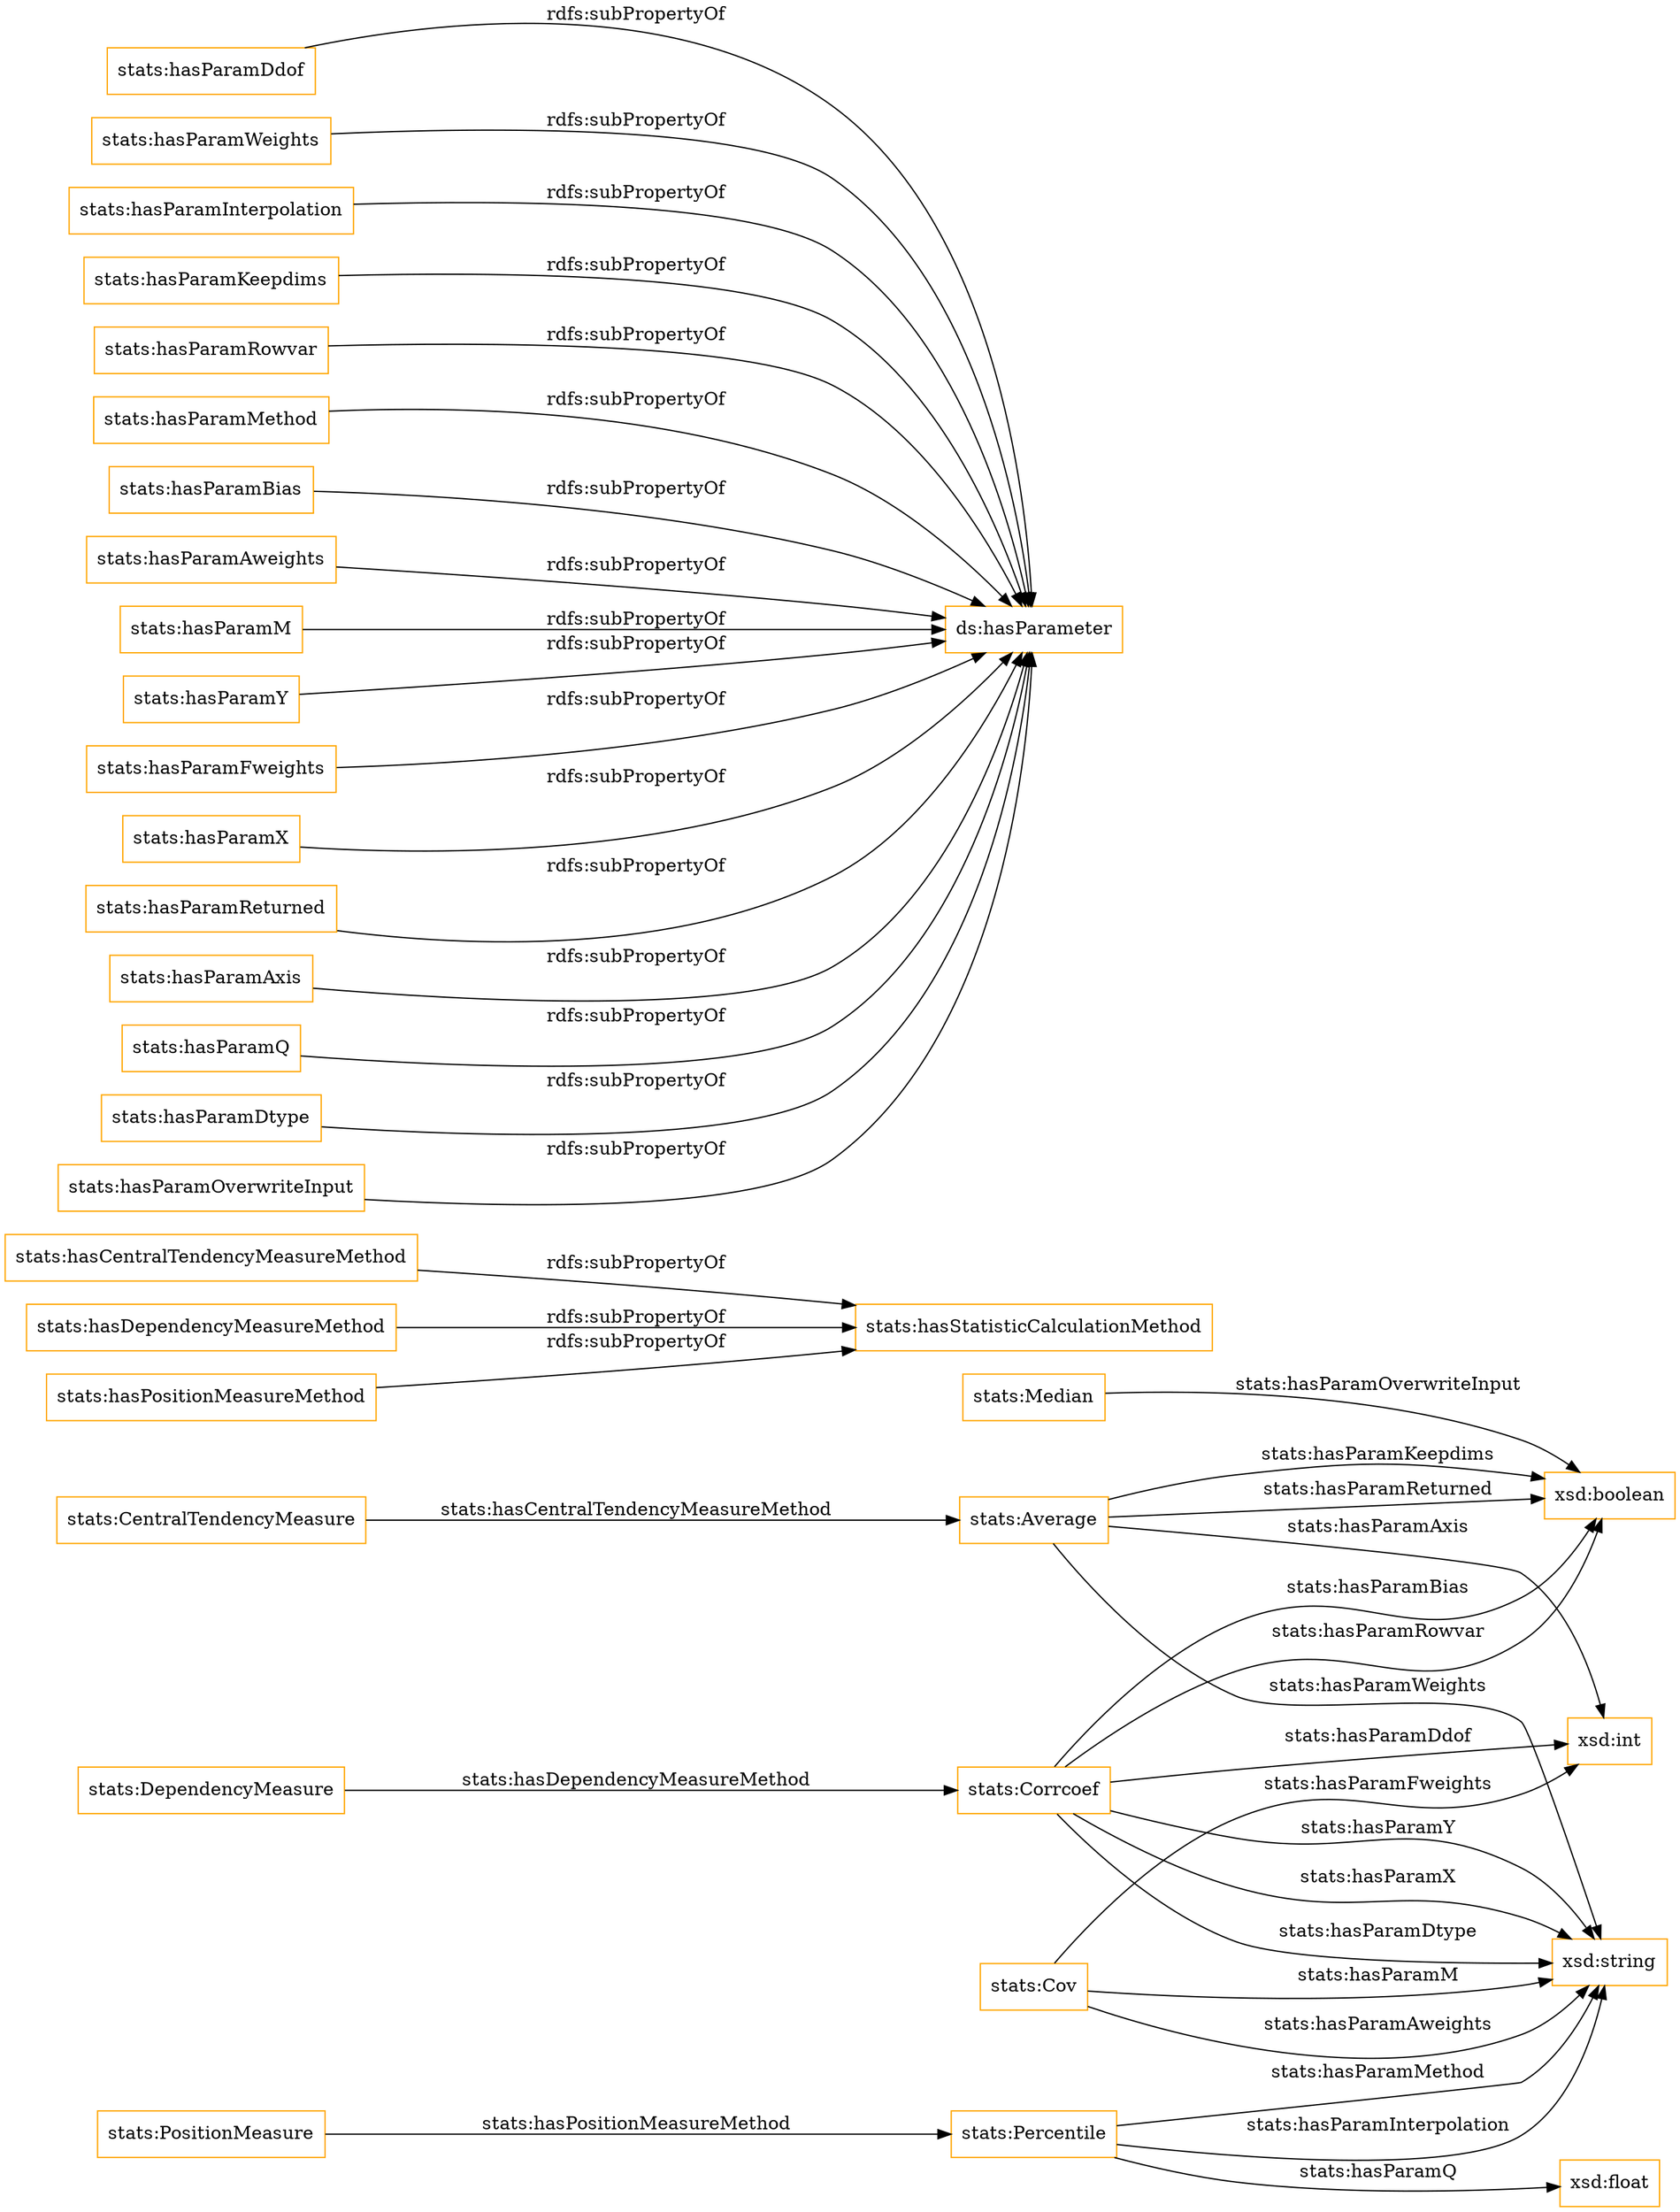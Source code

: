 digraph ar2dtool_diagram { 
rankdir=LR;
size="1501"
node [shape = rectangle, color="orange"]; "stats:Median" "stats:Percentile" "stats:CentralTendencyMeasure" "stats:Corrcoef" "stats:DependencyMeasure" "stats:Cov" "stats:PositionMeasure" "stats:Average" ; /*classes style*/
	"stats:hasCentralTendencyMeasureMethod" -> "stats:hasStatisticCalculationMethod" [ label = "rdfs:subPropertyOf" ];
	"stats:hasDependencyMeasureMethod" -> "stats:hasStatisticCalculationMethod" [ label = "rdfs:subPropertyOf" ];
	"stats:hasParamDdof" -> "ds:hasParameter" [ label = "rdfs:subPropertyOf" ];
	"stats:hasParamWeights" -> "ds:hasParameter" [ label = "rdfs:subPropertyOf" ];
	"stats:hasPositionMeasureMethod" -> "stats:hasStatisticCalculationMethod" [ label = "rdfs:subPropertyOf" ];
	"stats:hasParamInterpolation" -> "ds:hasParameter" [ label = "rdfs:subPropertyOf" ];
	"stats:hasParamKeepdims" -> "ds:hasParameter" [ label = "rdfs:subPropertyOf" ];
	"stats:hasParamRowvar" -> "ds:hasParameter" [ label = "rdfs:subPropertyOf" ];
	"stats:hasParamMethod" -> "ds:hasParameter" [ label = "rdfs:subPropertyOf" ];
	"stats:hasParamBias" -> "ds:hasParameter" [ label = "rdfs:subPropertyOf" ];
	"stats:hasParamAweights" -> "ds:hasParameter" [ label = "rdfs:subPropertyOf" ];
	"stats:hasParamM" -> "ds:hasParameter" [ label = "rdfs:subPropertyOf" ];
	"stats:hasParamY" -> "ds:hasParameter" [ label = "rdfs:subPropertyOf" ];
	"stats:hasParamFweights" -> "ds:hasParameter" [ label = "rdfs:subPropertyOf" ];
	"stats:hasParamX" -> "ds:hasParameter" [ label = "rdfs:subPropertyOf" ];
	"stats:hasParamReturned" -> "ds:hasParameter" [ label = "rdfs:subPropertyOf" ];
	"stats:hasParamAxis" -> "ds:hasParameter" [ label = "rdfs:subPropertyOf" ];
	"stats:hasParamQ" -> "ds:hasParameter" [ label = "rdfs:subPropertyOf" ];
	"stats:hasParamDtype" -> "ds:hasParameter" [ label = "rdfs:subPropertyOf" ];
	"stats:hasParamOverwriteInput" -> "ds:hasParameter" [ label = "rdfs:subPropertyOf" ];
	"stats:Corrcoef" -> "xsd:boolean" [ label = "stats:hasParamRowvar" ];
	"stats:Cov" -> "xsd:string" [ label = "stats:hasParamAweights" ];
	"stats:Median" -> "xsd:boolean" [ label = "stats:hasParamOverwriteInput" ];
	"stats:Average" -> "xsd:boolean" [ label = "stats:hasParamKeepdims" ];
	"stats:Average" -> "xsd:int" [ label = "stats:hasParamAxis" ];
	"stats:PositionMeasure" -> "stats:Percentile" [ label = "stats:hasPositionMeasureMethod" ];
	"stats:Cov" -> "xsd:string" [ label = "stats:hasParamM" ];
	"stats:Cov" -> "xsd:int" [ label = "stats:hasParamFweights" ];
	"stats:Percentile" -> "xsd:float" [ label = "stats:hasParamQ" ];
	"stats:Percentile" -> "xsd:string" [ label = "stats:hasParamMethod" ];
	"stats:Corrcoef" -> "xsd:string" [ label = "stats:hasParamX" ];
	"stats:Corrcoef" -> "xsd:int" [ label = "stats:hasParamDdof" ];
	"stats:Corrcoef" -> "xsd:boolean" [ label = "stats:hasParamBias" ];
	"stats:Percentile" -> "xsd:string" [ label = "stats:hasParamInterpolation" ];
	"stats:Corrcoef" -> "xsd:string" [ label = "stats:hasParamDtype" ];
	"stats:CentralTendencyMeasure" -> "stats:Average" [ label = "stats:hasCentralTendencyMeasureMethod" ];
	"stats:Average" -> "xsd:boolean" [ label = "stats:hasParamReturned" ];
	"stats:DependencyMeasure" -> "stats:Corrcoef" [ label = "stats:hasDependencyMeasureMethod" ];
	"stats:Corrcoef" -> "xsd:string" [ label = "stats:hasParamY" ];
	"stats:Average" -> "xsd:string" [ label = "stats:hasParamWeights" ];

}
